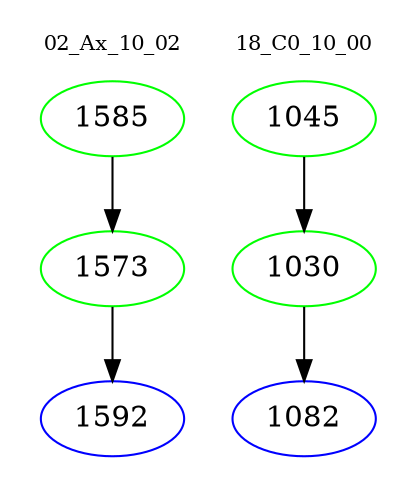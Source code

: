 digraph{
subgraph cluster_0 {
color = white
label = "02_Ax_10_02";
fontsize=10;
T0_1585 [label="1585", color="green"]
T0_1585 -> T0_1573 [color="black"]
T0_1573 [label="1573", color="green"]
T0_1573 -> T0_1592 [color="black"]
T0_1592 [label="1592", color="blue"]
}
subgraph cluster_1 {
color = white
label = "18_C0_10_00";
fontsize=10;
T1_1045 [label="1045", color="green"]
T1_1045 -> T1_1030 [color="black"]
T1_1030 [label="1030", color="green"]
T1_1030 -> T1_1082 [color="black"]
T1_1082 [label="1082", color="blue"]
}
}
